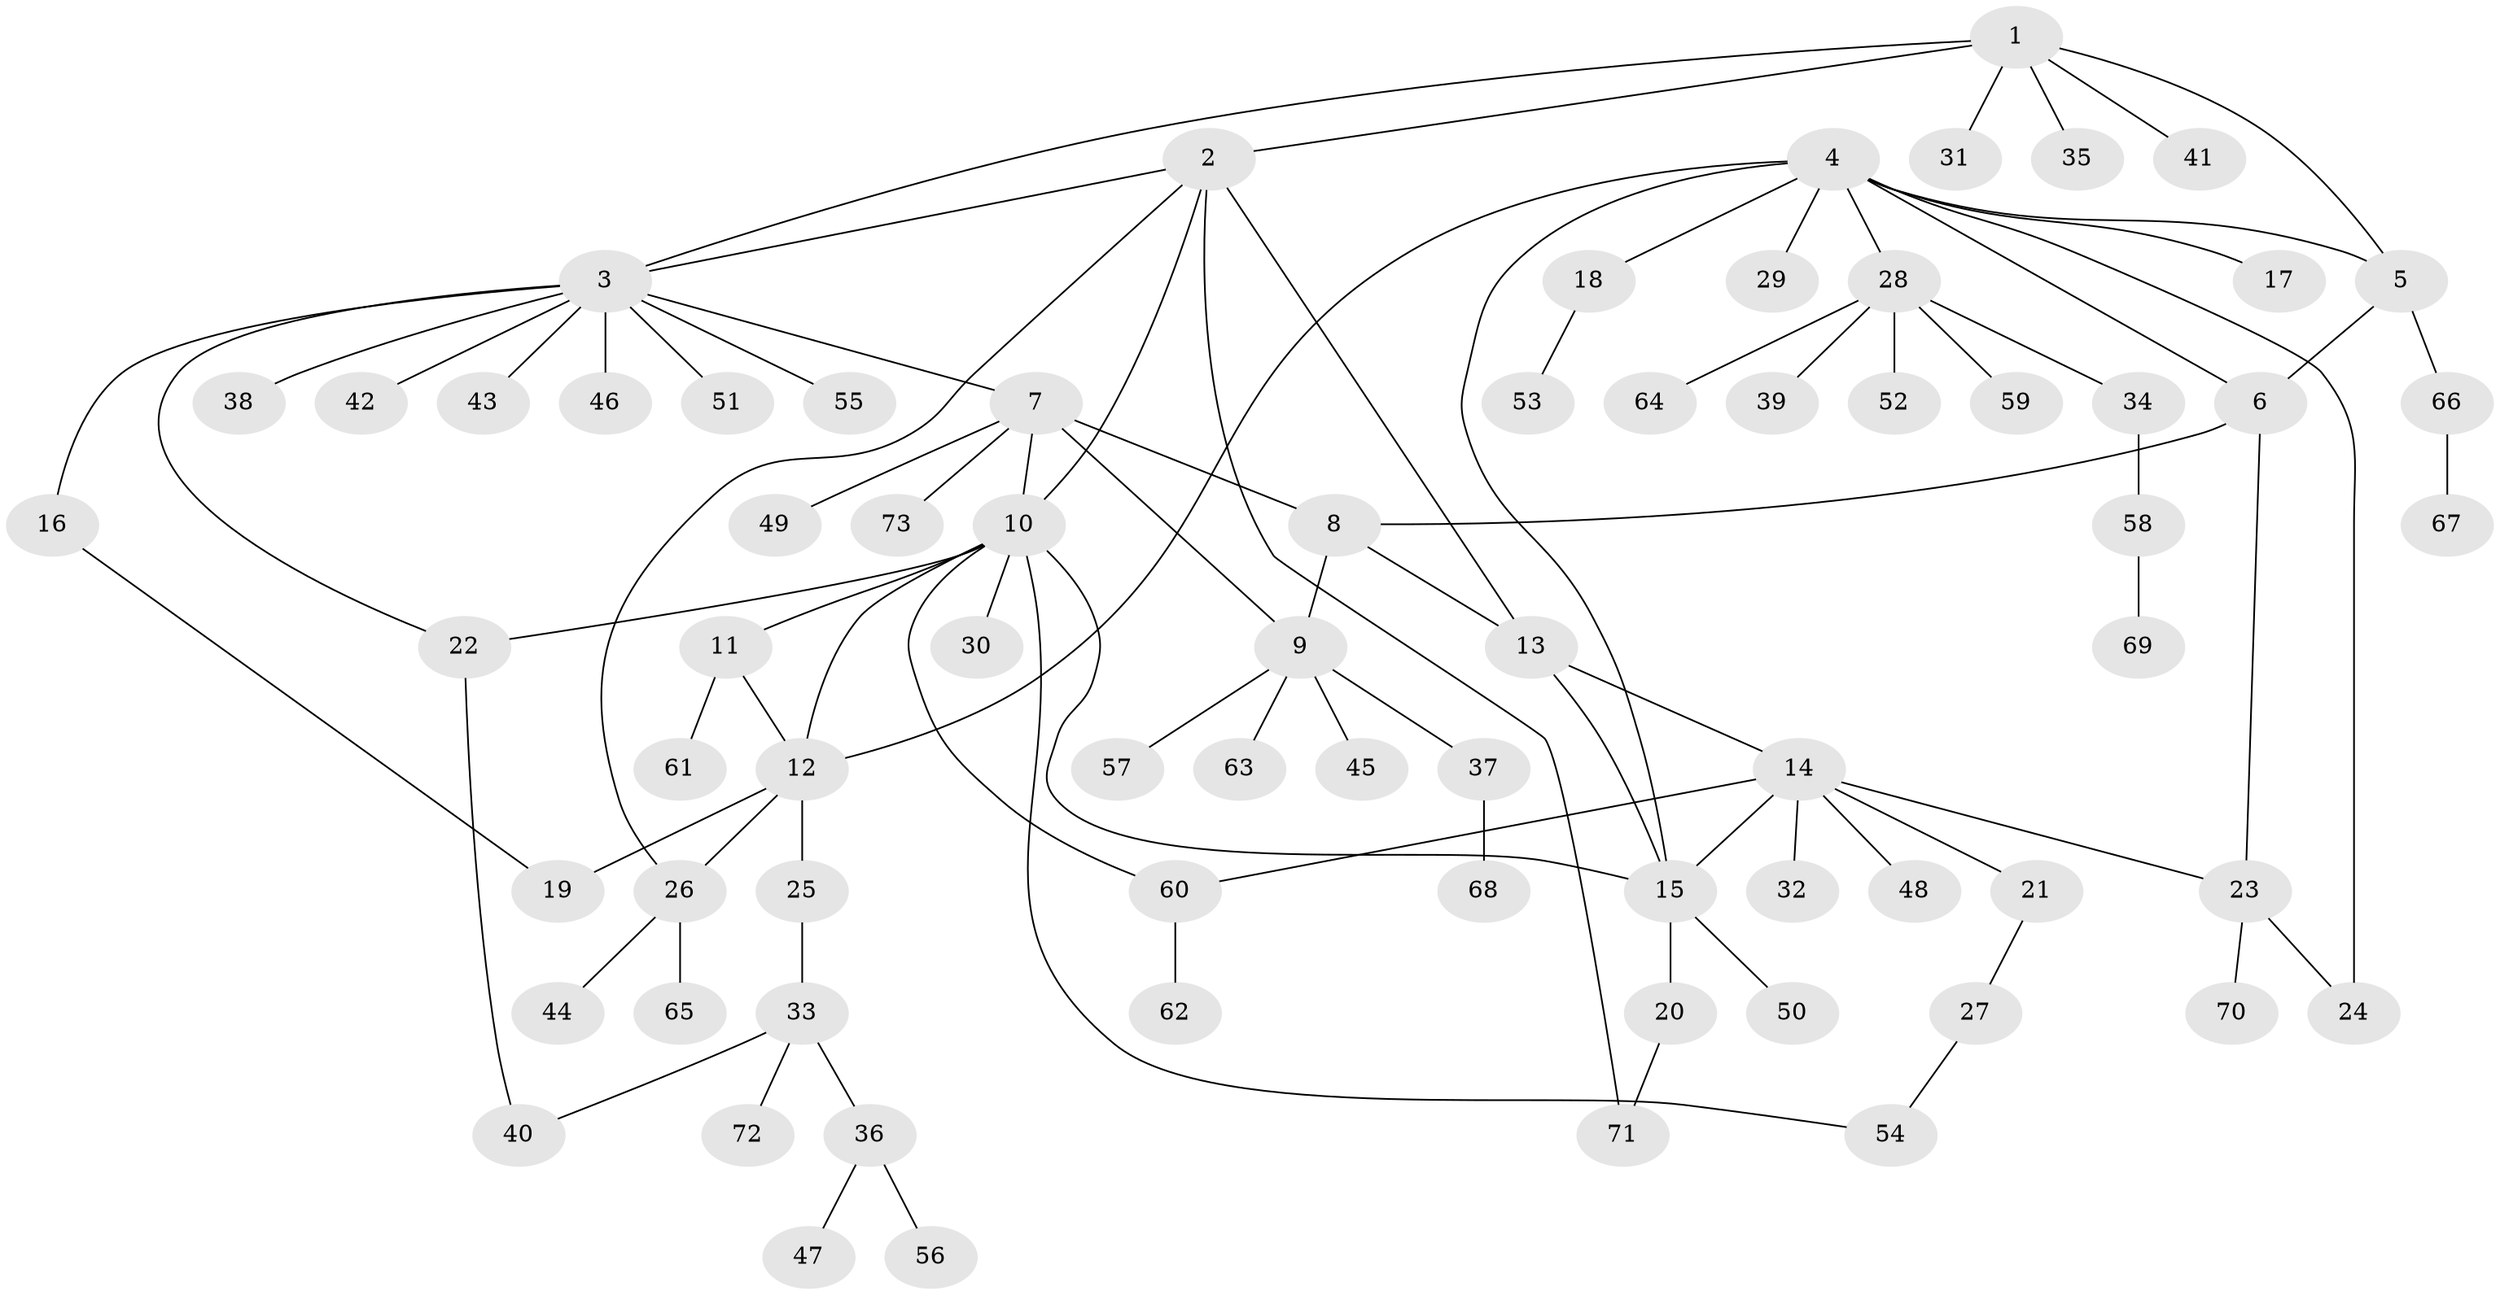 // Generated by graph-tools (version 1.1) at 2025/37/03/09/25 02:37:42]
// undirected, 73 vertices, 92 edges
graph export_dot {
graph [start="1"]
  node [color=gray90,style=filled];
  1;
  2;
  3;
  4;
  5;
  6;
  7;
  8;
  9;
  10;
  11;
  12;
  13;
  14;
  15;
  16;
  17;
  18;
  19;
  20;
  21;
  22;
  23;
  24;
  25;
  26;
  27;
  28;
  29;
  30;
  31;
  32;
  33;
  34;
  35;
  36;
  37;
  38;
  39;
  40;
  41;
  42;
  43;
  44;
  45;
  46;
  47;
  48;
  49;
  50;
  51;
  52;
  53;
  54;
  55;
  56;
  57;
  58;
  59;
  60;
  61;
  62;
  63;
  64;
  65;
  66;
  67;
  68;
  69;
  70;
  71;
  72;
  73;
  1 -- 2;
  1 -- 3;
  1 -- 5;
  1 -- 31;
  1 -- 35;
  1 -- 41;
  2 -- 3;
  2 -- 10;
  2 -- 13;
  2 -- 26;
  2 -- 71;
  3 -- 7;
  3 -- 16;
  3 -- 22;
  3 -- 38;
  3 -- 42;
  3 -- 43;
  3 -- 46;
  3 -- 51;
  3 -- 55;
  4 -- 5;
  4 -- 6;
  4 -- 12;
  4 -- 15;
  4 -- 17;
  4 -- 18;
  4 -- 24;
  4 -- 28;
  4 -- 29;
  5 -- 6;
  5 -- 66;
  6 -- 8;
  6 -- 23;
  7 -- 8;
  7 -- 9;
  7 -- 10;
  7 -- 49;
  7 -- 73;
  8 -- 9;
  8 -- 13;
  9 -- 37;
  9 -- 45;
  9 -- 57;
  9 -- 63;
  10 -- 11;
  10 -- 12;
  10 -- 15;
  10 -- 22;
  10 -- 30;
  10 -- 54;
  10 -- 60;
  11 -- 12;
  11 -- 61;
  12 -- 19;
  12 -- 25;
  12 -- 26;
  13 -- 14;
  13 -- 15;
  14 -- 15;
  14 -- 21;
  14 -- 23;
  14 -- 32;
  14 -- 48;
  14 -- 60;
  15 -- 20;
  15 -- 50;
  16 -- 19;
  18 -- 53;
  20 -- 71;
  21 -- 27;
  22 -- 40;
  23 -- 24;
  23 -- 70;
  25 -- 33;
  26 -- 44;
  26 -- 65;
  27 -- 54;
  28 -- 34;
  28 -- 39;
  28 -- 52;
  28 -- 59;
  28 -- 64;
  33 -- 36;
  33 -- 40;
  33 -- 72;
  34 -- 58;
  36 -- 47;
  36 -- 56;
  37 -- 68;
  58 -- 69;
  60 -- 62;
  66 -- 67;
}
